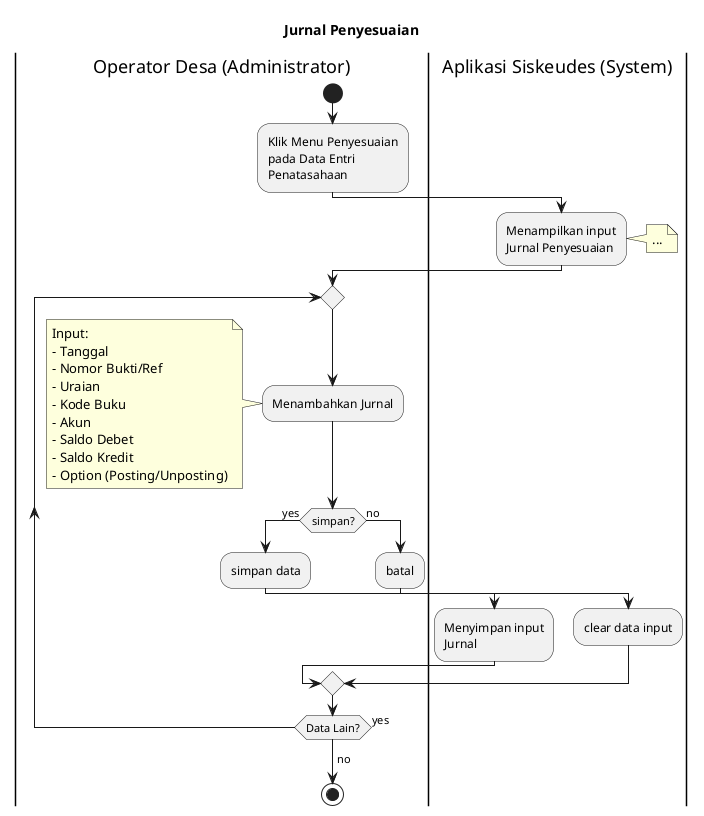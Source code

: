 @startuml
title "Jurnal Penyesuaian"
|Operator Desa (Administrator)|
start
:Klik Menu Penyesuaian
pada Data Entri
Penatasahaan;

|Aplikasi Siskeudes (System)|
:Menampilkan input
Jurnal Penyesuaian;
note right
...
endnote
|Operator Desa (Administrator)|
repeat
    :Menambahkan Jurnal;
    note left
        Input:
        - Tanggal
        - Nomor Bukti/Ref
        - Uraian
        - Kode Buku
        - Akun
        - Saldo Debet
        - Saldo Kredit
        - Option (Posting/Unposting)
    end note
    if (simpan?) then (yes)
        :simpan data;
        |Aplikasi Siskeudes (System)|
        :Menyimpan input
        Jurnal;

    else (no)
        |Operator Desa (Administrator)|
        :batal;
        |Aplikasi Siskeudes (System)|
        :clear data input;
    endif
    |Operator Desa (Administrator)|
repeat while (Data Lain?) is (yes)
->no;
stop



@enduml